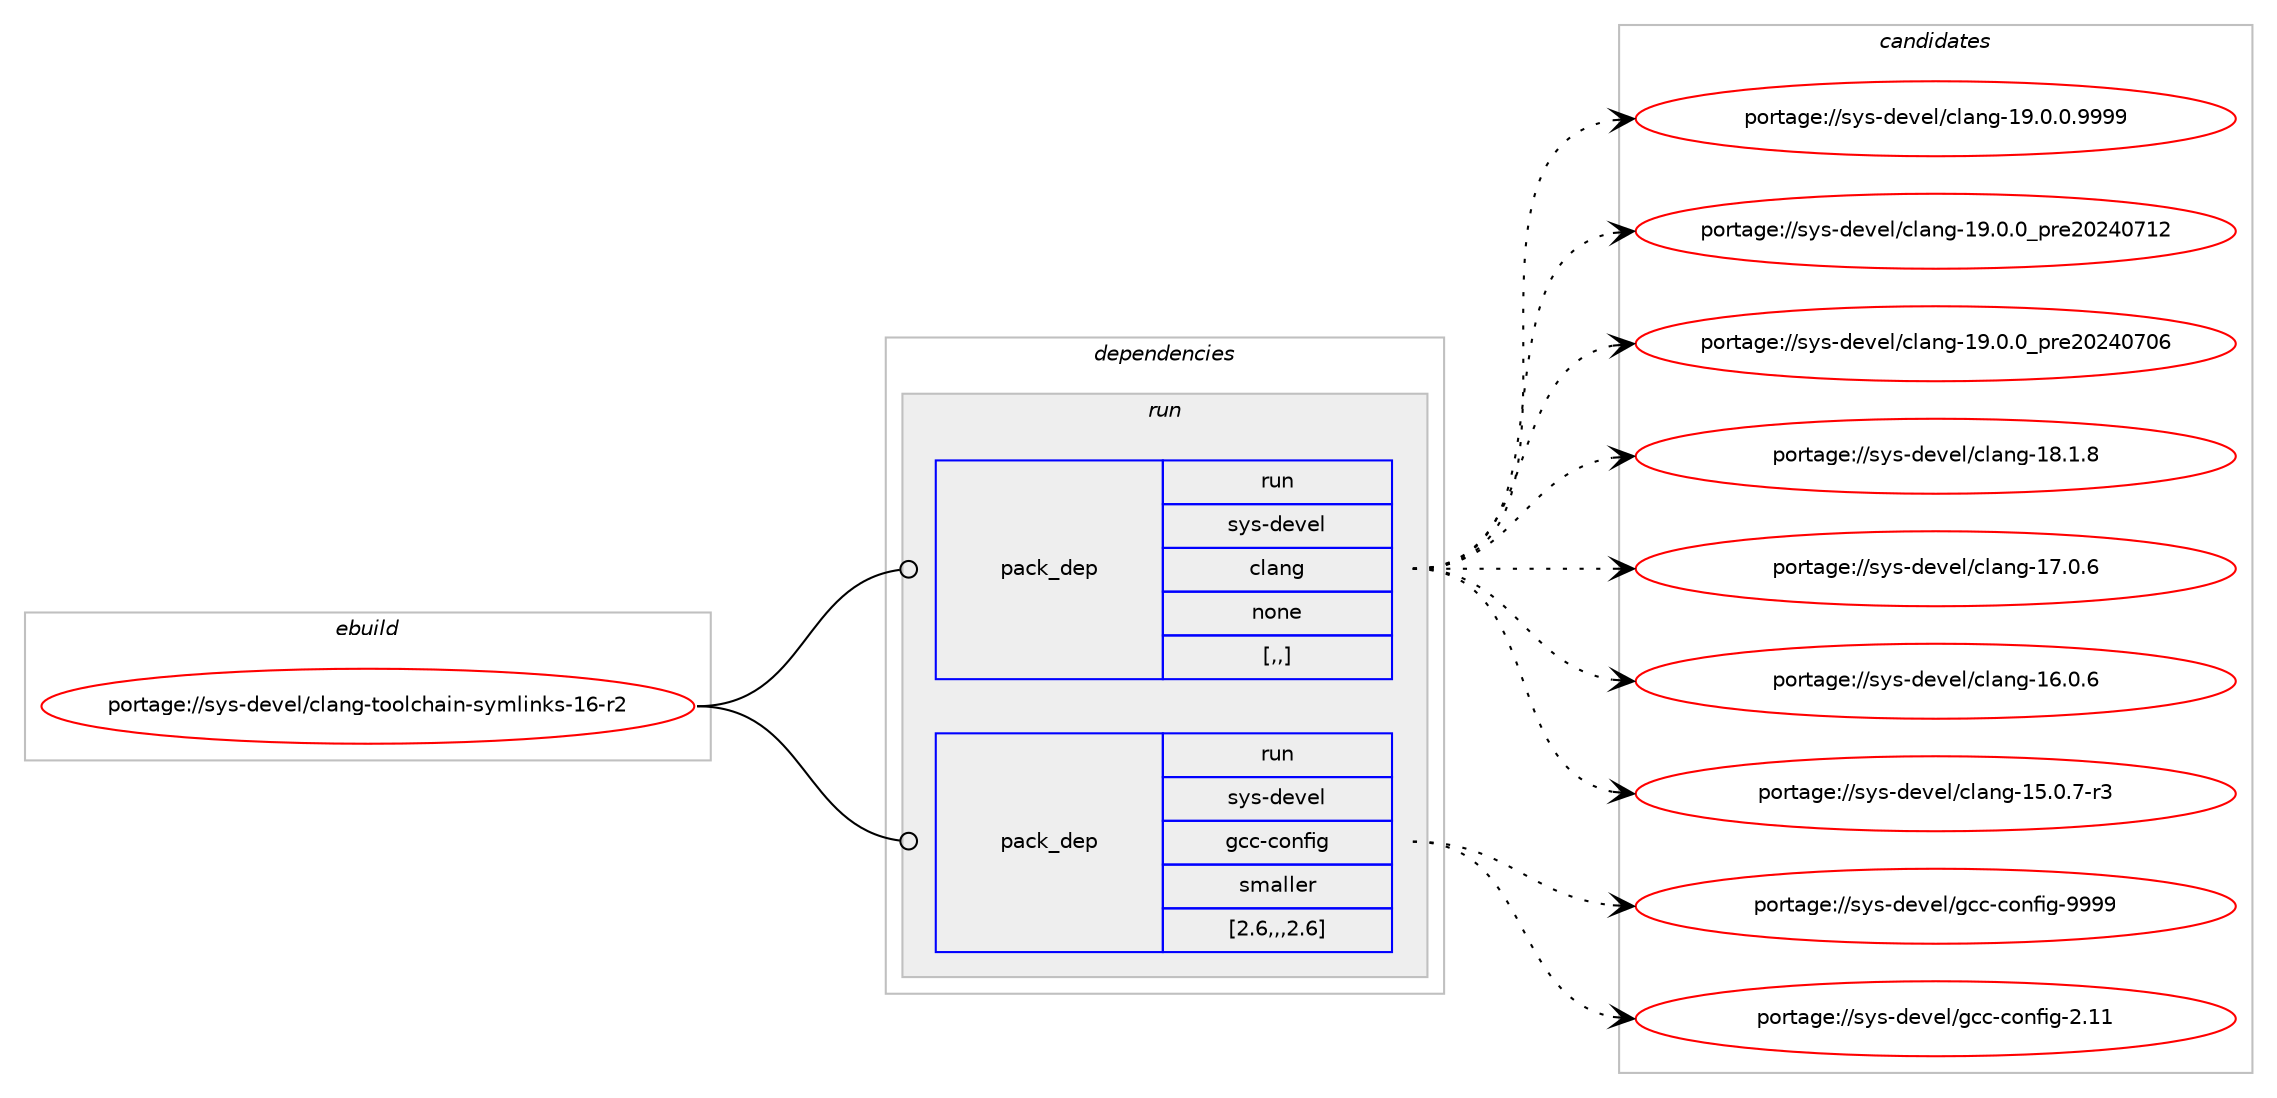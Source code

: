 digraph prolog {

# *************
# Graph options
# *************

newrank=true;
concentrate=true;
compound=true;
graph [rankdir=LR,fontname=Helvetica,fontsize=10,ranksep=1.5];#, ranksep=2.5, nodesep=0.2];
edge  [arrowhead=vee];
node  [fontname=Helvetica,fontsize=10];

# **********
# The ebuild
# **********

subgraph cluster_leftcol {
color=gray;
rank=same;
label=<<i>ebuild</i>>;
id [label="portage://sys-devel/clang-toolchain-symlinks-16-r2", color=red, width=4, href="../sys-devel/clang-toolchain-symlinks-16-r2.svg"];
}

# ****************
# The dependencies
# ****************

subgraph cluster_midcol {
color=gray;
label=<<i>dependencies</i>>;
subgraph cluster_compile {
fillcolor="#eeeeee";
style=filled;
label=<<i>compile</i>>;
}
subgraph cluster_compileandrun {
fillcolor="#eeeeee";
style=filled;
label=<<i>compile and run</i>>;
}
subgraph cluster_run {
fillcolor="#eeeeee";
style=filled;
label=<<i>run</i>>;
subgraph pack1900 {
dependency2370 [label=<<TABLE BORDER="0" CELLBORDER="1" CELLSPACING="0" CELLPADDING="4" WIDTH="220"><TR><TD ROWSPAN="6" CELLPADDING="30">pack_dep</TD></TR><TR><TD WIDTH="110">run</TD></TR><TR><TD>sys-devel</TD></TR><TR><TD>clang</TD></TR><TR><TD>none</TD></TR><TR><TD>[,,]</TD></TR></TABLE>>, shape=none, color=blue];
}
id:e -> dependency2370:w [weight=20,style="solid",arrowhead="odot"];
subgraph pack1901 {
dependency2371 [label=<<TABLE BORDER="0" CELLBORDER="1" CELLSPACING="0" CELLPADDING="4" WIDTH="220"><TR><TD ROWSPAN="6" CELLPADDING="30">pack_dep</TD></TR><TR><TD WIDTH="110">run</TD></TR><TR><TD>sys-devel</TD></TR><TR><TD>gcc-config</TD></TR><TR><TD>smaller</TD></TR><TR><TD>[2.6,,,2.6]</TD></TR></TABLE>>, shape=none, color=blue];
}
id:e -> dependency2371:w [weight=20,style="solid",arrowhead="odot"];
}
}

# **************
# The candidates
# **************

subgraph cluster_choices {
rank=same;
color=gray;
label=<<i>candidates</i>>;

subgraph choice1900 {
color=black;
nodesep=1;
choice11512111545100101118101108479910897110103454957464846484657575757 [label="portage://sys-devel/clang-19.0.0.9999", color=red, width=4,href="../sys-devel/clang-19.0.0.9999.svg"];
choice1151211154510010111810110847991089711010345495746484648951121141015048505248554950 [label="portage://sys-devel/clang-19.0.0_pre20240712", color=red, width=4,href="../sys-devel/clang-19.0.0_pre20240712.svg"];
choice1151211154510010111810110847991089711010345495746484648951121141015048505248554854 [label="portage://sys-devel/clang-19.0.0_pre20240706", color=red, width=4,href="../sys-devel/clang-19.0.0_pre20240706.svg"];
choice1151211154510010111810110847991089711010345495646494656 [label="portage://sys-devel/clang-18.1.8", color=red, width=4,href="../sys-devel/clang-18.1.8.svg"];
choice1151211154510010111810110847991089711010345495546484654 [label="portage://sys-devel/clang-17.0.6", color=red, width=4,href="../sys-devel/clang-17.0.6.svg"];
choice1151211154510010111810110847991089711010345495446484654 [label="portage://sys-devel/clang-16.0.6", color=red, width=4,href="../sys-devel/clang-16.0.6.svg"];
choice11512111545100101118101108479910897110103454953464846554511451 [label="portage://sys-devel/clang-15.0.7-r3", color=red, width=4,href="../sys-devel/clang-15.0.7-r3.svg"];
dependency2370:e -> choice11512111545100101118101108479910897110103454957464846484657575757:w [style=dotted,weight="100"];
dependency2370:e -> choice1151211154510010111810110847991089711010345495746484648951121141015048505248554950:w [style=dotted,weight="100"];
dependency2370:e -> choice1151211154510010111810110847991089711010345495746484648951121141015048505248554854:w [style=dotted,weight="100"];
dependency2370:e -> choice1151211154510010111810110847991089711010345495646494656:w [style=dotted,weight="100"];
dependency2370:e -> choice1151211154510010111810110847991089711010345495546484654:w [style=dotted,weight="100"];
dependency2370:e -> choice1151211154510010111810110847991089711010345495446484654:w [style=dotted,weight="100"];
dependency2370:e -> choice11512111545100101118101108479910897110103454953464846554511451:w [style=dotted,weight="100"];
}
subgraph choice1901 {
color=black;
nodesep=1;
choice1151211154510010111810110847103999945991111101021051034557575757 [label="portage://sys-devel/gcc-config-9999", color=red, width=4,href="../sys-devel/gcc-config-9999.svg"];
choice1151211154510010111810110847103999945991111101021051034550464949 [label="portage://sys-devel/gcc-config-2.11", color=red, width=4,href="../sys-devel/gcc-config-2.11.svg"];
dependency2371:e -> choice1151211154510010111810110847103999945991111101021051034557575757:w [style=dotted,weight="100"];
dependency2371:e -> choice1151211154510010111810110847103999945991111101021051034550464949:w [style=dotted,weight="100"];
}
}

}
